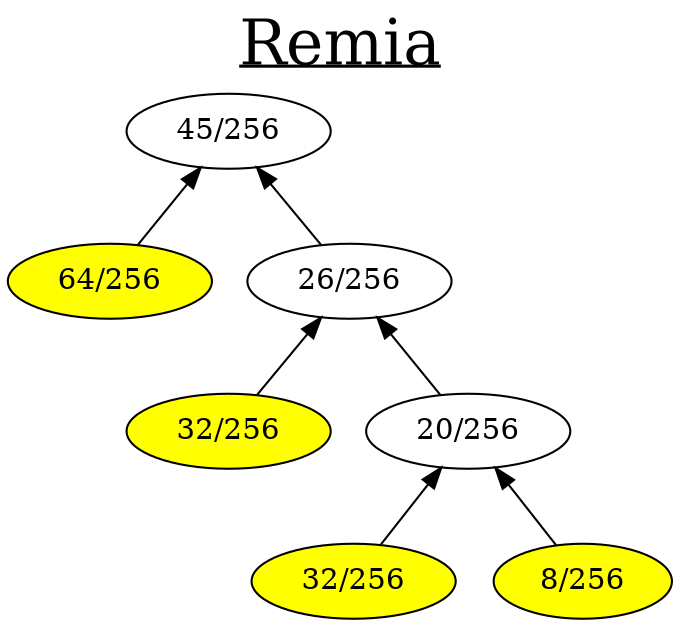 digraph G { 
rankdir = BT;
graph [label= <<u>Remia</u>> , labelloc=t, fontsize=30];
1[label= " 45/256 " ];
2[label= " 64/256 " ];
2->1
3[label= " 26/256 " ];
3->1
2[style=filled, fillcolor=yellow];
6[label= " 32/256 " ];
6->3
7[label= " 20/256 " ];
7->3
6[style=filled, fillcolor=yellow];
14[label= " 32/256 " ];
14->7
15[label= " 8/256 " ];
15->7
14[style=filled, fillcolor=yellow];
15[style=filled, fillcolor=yellow];
}